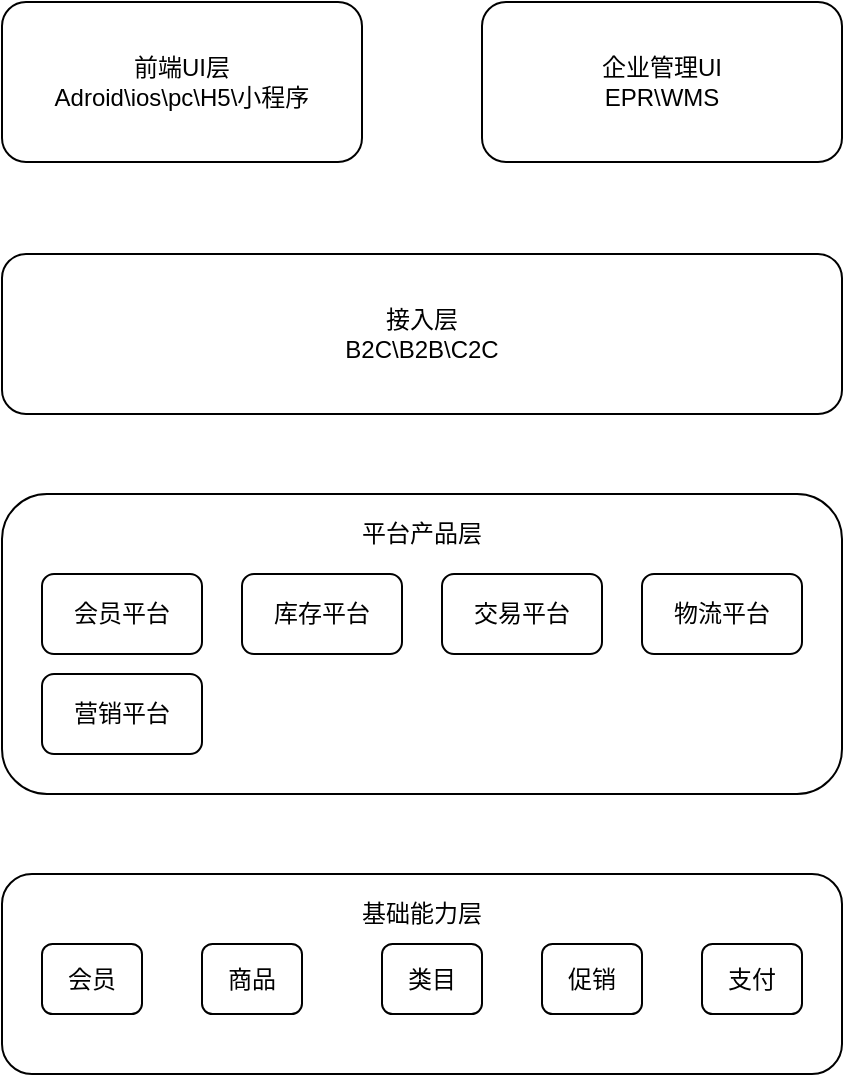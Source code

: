 <mxfile version="24.4.13" type="github">
  <diagram name="第 1 页" id="BY05dzHAUt3siGKqpkrA">
    <mxGraphModel dx="1018" dy="604" grid="1" gridSize="10" guides="1" tooltips="1" connect="1" arrows="1" fold="1" page="1" pageScale="1" pageWidth="827" pageHeight="1169" math="0" shadow="0">
      <root>
        <mxCell id="0" />
        <mxCell id="1" parent="0" />
        <mxCell id="xbSAXooT0esd_zC8vx4k-1" value="前端UI层&lt;div&gt;Adroid\ios\pc\H5\小程序&lt;/div&gt;" style="rounded=1;whiteSpace=wrap;html=1;" vertex="1" parent="1">
          <mxGeometry x="140" y="114" width="180" height="80" as="geometry" />
        </mxCell>
        <mxCell id="xbSAXooT0esd_zC8vx4k-2" value="企业管理UI&lt;div&gt;EPR\WMS&lt;/div&gt;" style="rounded=1;whiteSpace=wrap;html=1;" vertex="1" parent="1">
          <mxGeometry x="380" y="114" width="180" height="80" as="geometry" />
        </mxCell>
        <mxCell id="xbSAXooT0esd_zC8vx4k-3" value="接入层&lt;div&gt;B2C\B2B\C2C&lt;/div&gt;" style="rounded=1;whiteSpace=wrap;html=1;" vertex="1" parent="1">
          <mxGeometry x="140" y="240" width="420" height="80" as="geometry" />
        </mxCell>
        <mxCell id="xbSAXooT0esd_zC8vx4k-4" value="" style="rounded=1;whiteSpace=wrap;html=1;" vertex="1" parent="1">
          <mxGeometry x="140" y="360" width="420" height="150" as="geometry" />
        </mxCell>
        <mxCell id="xbSAXooT0esd_zC8vx4k-5" value="平台产品层" style="text;html=1;align=center;verticalAlign=middle;whiteSpace=wrap;rounded=0;" vertex="1" parent="1">
          <mxGeometry x="310" y="365" width="80" height="30" as="geometry" />
        </mxCell>
        <mxCell id="xbSAXooT0esd_zC8vx4k-6" value="会员平台" style="rounded=1;whiteSpace=wrap;html=1;" vertex="1" parent="1">
          <mxGeometry x="160" y="400" width="80" height="40" as="geometry" />
        </mxCell>
        <mxCell id="xbSAXooT0esd_zC8vx4k-8" value="库存平台" style="rounded=1;whiteSpace=wrap;html=1;" vertex="1" parent="1">
          <mxGeometry x="260" y="400" width="80" height="40" as="geometry" />
        </mxCell>
        <mxCell id="xbSAXooT0esd_zC8vx4k-9" value="交易平台" style="rounded=1;whiteSpace=wrap;html=1;" vertex="1" parent="1">
          <mxGeometry x="360" y="400" width="80" height="40" as="geometry" />
        </mxCell>
        <mxCell id="xbSAXooT0esd_zC8vx4k-10" value="物流平台" style="rounded=1;whiteSpace=wrap;html=1;" vertex="1" parent="1">
          <mxGeometry x="460" y="400" width="80" height="40" as="geometry" />
        </mxCell>
        <mxCell id="xbSAXooT0esd_zC8vx4k-11" value="营销平台" style="rounded=1;whiteSpace=wrap;html=1;" vertex="1" parent="1">
          <mxGeometry x="160" y="450" width="80" height="40" as="geometry" />
        </mxCell>
        <mxCell id="xbSAXooT0esd_zC8vx4k-12" value="" style="rounded=1;whiteSpace=wrap;html=1;" vertex="1" parent="1">
          <mxGeometry x="140" y="550" width="420" height="100" as="geometry" />
        </mxCell>
        <mxCell id="xbSAXooT0esd_zC8vx4k-13" value="基础能力层" style="text;html=1;align=center;verticalAlign=middle;whiteSpace=wrap;rounded=0;" vertex="1" parent="1">
          <mxGeometry x="310" y="555" width="80" height="30" as="geometry" />
        </mxCell>
        <mxCell id="xbSAXooT0esd_zC8vx4k-14" value="会员" style="rounded=1;whiteSpace=wrap;html=1;" vertex="1" parent="1">
          <mxGeometry x="160" y="585" width="50" height="35" as="geometry" />
        </mxCell>
        <mxCell id="xbSAXooT0esd_zC8vx4k-15" value="商品" style="rounded=1;whiteSpace=wrap;html=1;" vertex="1" parent="1">
          <mxGeometry x="240" y="585" width="50" height="35" as="geometry" />
        </mxCell>
        <mxCell id="xbSAXooT0esd_zC8vx4k-16" value="类目" style="rounded=1;whiteSpace=wrap;html=1;" vertex="1" parent="1">
          <mxGeometry x="330" y="585" width="50" height="35" as="geometry" />
        </mxCell>
        <mxCell id="xbSAXooT0esd_zC8vx4k-17" value="促销" style="rounded=1;whiteSpace=wrap;html=1;" vertex="1" parent="1">
          <mxGeometry x="410" y="585" width="50" height="35" as="geometry" />
        </mxCell>
        <mxCell id="xbSAXooT0esd_zC8vx4k-19" value="支付" style="rounded=1;whiteSpace=wrap;html=1;" vertex="1" parent="1">
          <mxGeometry x="490" y="585" width="50" height="35" as="geometry" />
        </mxCell>
      </root>
    </mxGraphModel>
  </diagram>
</mxfile>
